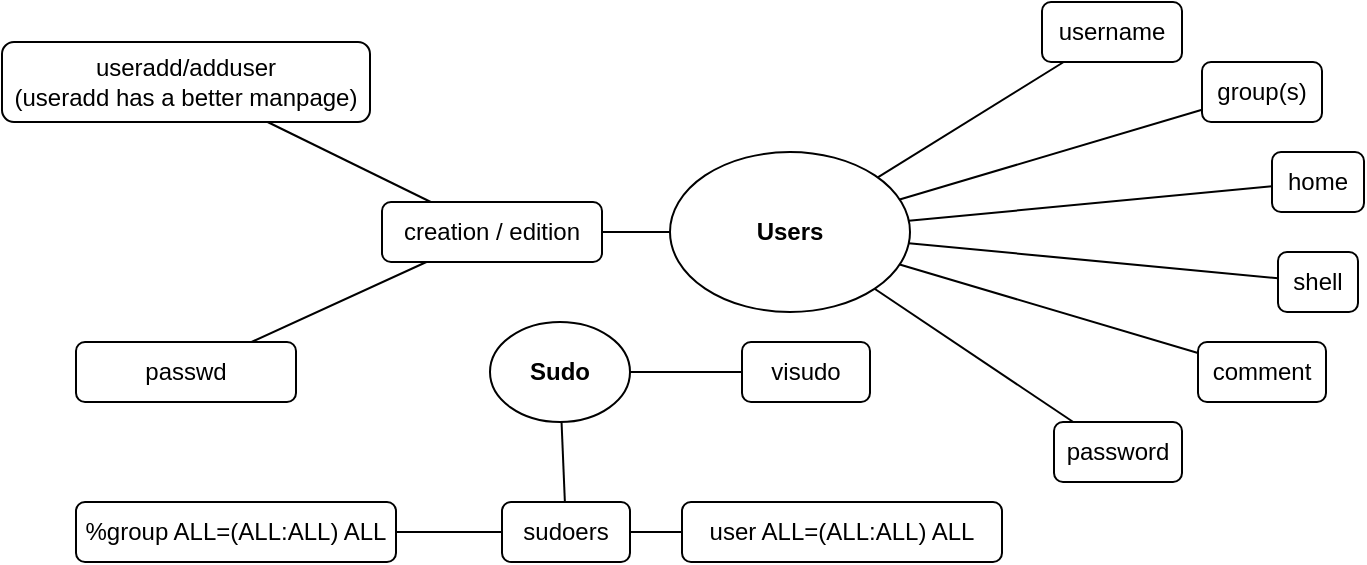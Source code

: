 <mxfile version="13.9.9" type="device"><diagram id="CMt59tsc3nGIWvsP95aq" name="Page-1"><mxGraphModel dx="4420" dy="2820" grid="1" gridSize="10" guides="1" tooltips="1" connect="1" arrows="1" fold="1" page="1" pageScale="1" pageWidth="827" pageHeight="1169" math="0" shadow="0"><root><mxCell id="0"/><mxCell id="1" parent="0"/><mxCell id="3" value="Users" style="ellipse;whiteSpace=wrap;html=1;fontStyle=1" parent="1" vertex="1"><mxGeometry x="354" y="545" width="120" height="80" as="geometry"/></mxCell><mxCell id="4" value="useradd/adduser&lt;br&gt;(useradd has a better manpage)" style="rounded=1;whiteSpace=wrap;html=1;" parent="1" vertex="1"><mxGeometry x="20" y="490" width="184" height="40" as="geometry"/></mxCell><mxCell id="5" value="username" style="rounded=1;whiteSpace=wrap;html=1;" parent="1" vertex="1"><mxGeometry x="540" y="470" width="70" height="30" as="geometry"/></mxCell><mxCell id="6" value="group(s)" style="rounded=1;whiteSpace=wrap;html=1;" parent="1" vertex="1"><mxGeometry x="620" y="500" width="60" height="30" as="geometry"/></mxCell><mxCell id="7" value="home" style="rounded=1;whiteSpace=wrap;html=1;" parent="1" vertex="1"><mxGeometry x="655" y="545" width="46" height="30" as="geometry"/></mxCell><mxCell id="8" value="shell" style="rounded=1;whiteSpace=wrap;html=1;" parent="1" vertex="1"><mxGeometry x="658" y="595" width="40" height="30" as="geometry"/></mxCell><mxCell id="9" value="comment" style="rounded=1;whiteSpace=wrap;html=1;" parent="1" vertex="1"><mxGeometry x="618" y="640" width="64" height="30" as="geometry"/></mxCell><mxCell id="10" value="password" style="rounded=1;whiteSpace=wrap;html=1;" parent="1" vertex="1"><mxGeometry x="546" y="680" width="64" height="30" as="geometry"/></mxCell><mxCell id="11" value="creation / edition" style="rounded=1;whiteSpace=wrap;html=1;" parent="1" vertex="1"><mxGeometry x="210" y="570" width="110" height="30" as="geometry"/></mxCell><mxCell id="12" value="passwd" style="rounded=1;whiteSpace=wrap;html=1;" parent="1" vertex="1"><mxGeometry x="57" y="640" width="110" height="30" as="geometry"/></mxCell><mxCell id="13" value="" style="endArrow=none;html=1;" parent="1" source="10" target="3" edge="1"><mxGeometry width="50" height="50" relative="1" as="geometry"><mxPoint x="830" y="740" as="sourcePoint"/><mxPoint x="880" y="690" as="targetPoint"/></mxGeometry></mxCell><mxCell id="14" value="" style="endArrow=none;html=1;" parent="1" source="9" target="3" edge="1"><mxGeometry width="50" height="50" relative="1" as="geometry"><mxPoint x="565.636" y="690" as="sourcePoint"/><mxPoint x="466.297" y="623.37" as="targetPoint"/></mxGeometry></mxCell><mxCell id="15" value="" style="endArrow=none;html=1;" parent="1" source="8" target="3" edge="1"><mxGeometry width="50" height="50" relative="1" as="geometry"><mxPoint x="575.636" y="700" as="sourcePoint"/><mxPoint x="476.297" y="633.37" as="targetPoint"/></mxGeometry></mxCell><mxCell id="16" value="" style="endArrow=none;html=1;" parent="1" source="7" target="3" edge="1"><mxGeometry width="50" height="50" relative="1" as="geometry"><mxPoint x="585.636" y="710" as="sourcePoint"/><mxPoint x="486.297" y="643.37" as="targetPoint"/></mxGeometry></mxCell><mxCell id="17" value="" style="endArrow=none;html=1;" parent="1" source="5" target="3" edge="1"><mxGeometry width="50" height="50" relative="1" as="geometry"><mxPoint x="595.636" y="720" as="sourcePoint"/><mxPoint x="496.297" y="653.37" as="targetPoint"/></mxGeometry></mxCell><mxCell id="18" value="" style="endArrow=none;html=1;" parent="1" source="6" target="3" edge="1"><mxGeometry width="50" height="50" relative="1" as="geometry"><mxPoint x="605.636" y="730" as="sourcePoint"/><mxPoint x="506.297" y="663.37" as="targetPoint"/></mxGeometry></mxCell><mxCell id="19" value="" style="endArrow=none;html=1;" parent="1" source="11" target="3" edge="1"><mxGeometry width="50" height="50" relative="1" as="geometry"><mxPoint x="630" y="533.898" as="sourcePoint"/><mxPoint x="478.819" y="578.74" as="targetPoint"/></mxGeometry></mxCell><mxCell id="20" value="" style="endArrow=none;html=1;" parent="1" source="11" target="4" edge="1"><mxGeometry width="50" height="50" relative="1" as="geometry"><mxPoint x="640" y="543.898" as="sourcePoint"/><mxPoint x="488.819" y="588.74" as="targetPoint"/></mxGeometry></mxCell><mxCell id="21" value="" style="endArrow=none;html=1;" parent="1" source="11" target="12" edge="1"><mxGeometry width="50" height="50" relative="1" as="geometry"><mxPoint x="650" y="553.898" as="sourcePoint"/><mxPoint x="498.819" y="598.74" as="targetPoint"/></mxGeometry></mxCell><mxCell id="22" value="Sudo" style="ellipse;whiteSpace=wrap;html=1;fontStyle=1" parent="1" vertex="1"><mxGeometry x="264" y="630" width="70" height="50" as="geometry"/></mxCell><mxCell id="23" value="visudo" style="rounded=1;whiteSpace=wrap;html=1;" parent="1" vertex="1"><mxGeometry x="390" y="640" width="64" height="30" as="geometry"/></mxCell><mxCell id="24" value="sudoers" style="rounded=1;whiteSpace=wrap;html=1;" parent="1" vertex="1"><mxGeometry x="270" y="720" width="64" height="30" as="geometry"/></mxCell><mxCell id="25" value="%group ALL=(ALL:ALL) ALL" style="rounded=1;whiteSpace=wrap;html=1;" parent="1" vertex="1"><mxGeometry x="57" y="720" width="160" height="30" as="geometry"/></mxCell><mxCell id="26" value="user ALL=(ALL:ALL) ALL" style="rounded=1;whiteSpace=wrap;html=1;" parent="1" vertex="1"><mxGeometry x="360" y="720" width="160" height="30" as="geometry"/></mxCell><mxCell id="27" value="" style="endArrow=none;html=1;" parent="1" source="24" target="25" edge="1"><mxGeometry width="50" height="50" relative="1" as="geometry"><mxPoint x="342.214" y="550" as="sourcePoint"/><mxPoint x="254.786" y="590" as="targetPoint"/></mxGeometry></mxCell><mxCell id="28" value="" style="endArrow=none;html=1;" parent="1" source="24" target="26" edge="1"><mxGeometry width="50" height="50" relative="1" as="geometry"><mxPoint x="353.75" y="760" as="sourcePoint"/><mxPoint x="311.25" y="790" as="targetPoint"/></mxGeometry></mxCell><mxCell id="29" value="" style="endArrow=none;html=1;" parent="1" source="22" target="24" edge="1"><mxGeometry width="50" height="50" relative="1" as="geometry"><mxPoint x="398.75" y="760" as="sourcePoint"/><mxPoint x="446.25" y="790" as="targetPoint"/></mxGeometry></mxCell><mxCell id="30" value="" style="endArrow=none;html=1;" parent="1" source="22" target="23" edge="1"><mxGeometry width="50" height="50" relative="1" as="geometry"><mxPoint x="399.952" y="707.572" as="sourcePoint"/><mxPoint x="385" y="730" as="targetPoint"/></mxGeometry></mxCell></root></mxGraphModel></diagram></mxfile>
